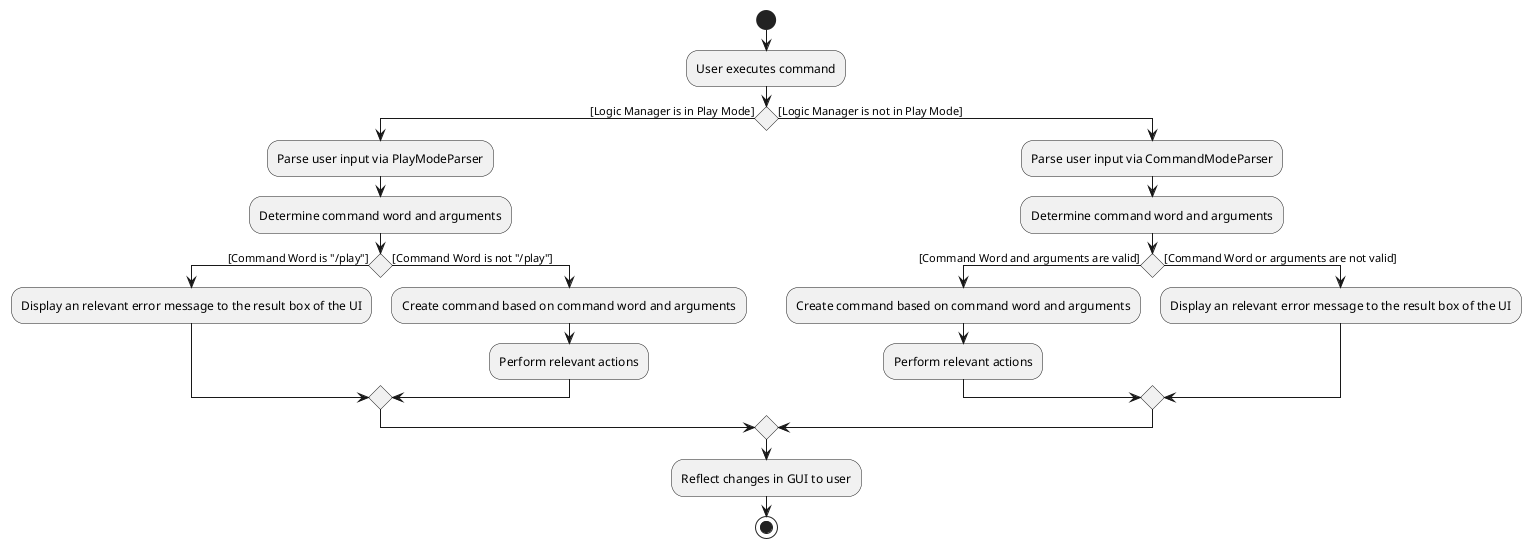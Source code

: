 @startuml

start
:User executes command;
if() then ([Logic Manager is in Play Mode])
:Parse user input via PlayModeParser;
:Determine command word and arguments;
if () then ([Command Word is "/play"])
:Display an relevant error message to the result box of the UI;
else ([Command Word is not "/play"])
:Create command based on command word and arguments;
:Perform relevant actions;
endif

else([Logic Manager is not in Play Mode])
:Parse user input via CommandModeParser;
:Determine command word and arguments;
if() then ([Command Word and arguments are valid])
:Create command based on command word and arguments;
:Perform relevant actions;
else ([Command Word or arguments are not valid])
:Display an relevant error message to the result box of the UI;

endif
endif

:Reflect changes in GUI to user;
stop

@enduml
